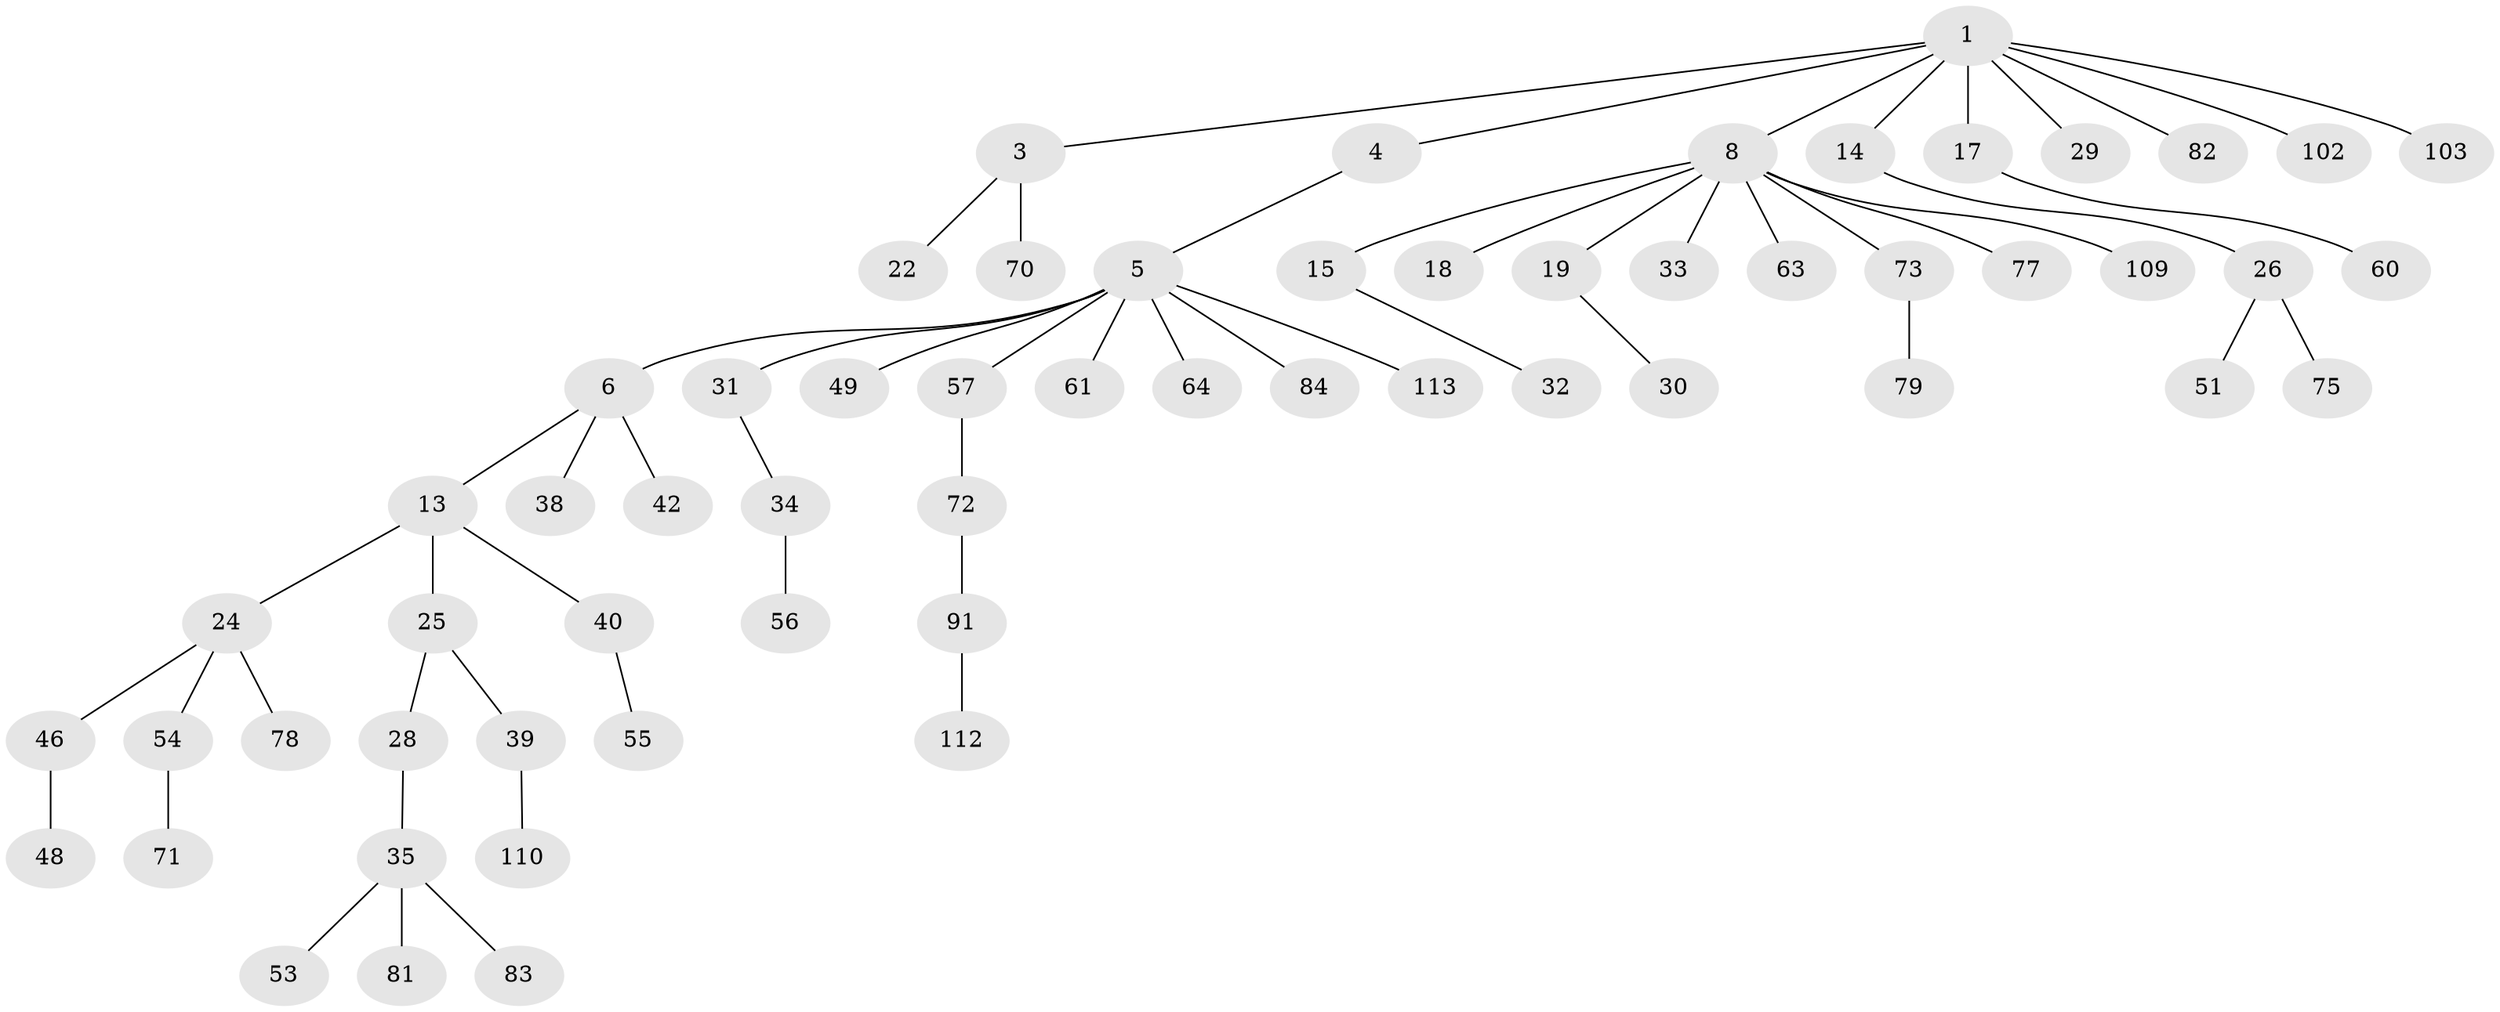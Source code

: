 // original degree distribution, {6: 0.016666666666666666, 5: 0.03333333333333333, 3: 0.125, 2: 0.26666666666666666, 4: 0.08333333333333333, 1: 0.475}
// Generated by graph-tools (version 1.1) at 2025/15/03/09/25 04:15:34]
// undirected, 60 vertices, 59 edges
graph export_dot {
graph [start="1"]
  node [color=gray90,style=filled];
  1 [super="+2"];
  3;
  4;
  5 [super="+7+9"];
  6;
  8 [super="+10+11"];
  13 [super="+37"];
  14 [super="+111"];
  15 [super="+16+58"];
  17;
  18;
  19 [super="+23+21"];
  22 [super="+43+107+98"];
  24;
  25 [super="+52+27"];
  26;
  28 [super="+36+41"];
  29 [super="+117"];
  30;
  31 [super="+76+62"];
  32;
  33;
  34;
  35;
  38 [super="+96+44"];
  39;
  40;
  42;
  46;
  48;
  49;
  51 [super="+87+85"];
  53 [super="+74+66"];
  54;
  55;
  56 [super="+68"];
  57;
  60;
  61;
  63;
  64;
  70 [super="+89"];
  71;
  72;
  73;
  75;
  77;
  78 [super="+116+100"];
  79;
  81;
  82;
  83 [super="+94+115"];
  84 [super="+101"];
  91 [super="+99"];
  102;
  103;
  109;
  110;
  112;
  113;
  1 -- 4;
  1 -- 29;
  1 -- 82;
  1 -- 102;
  1 -- 103;
  1 -- 17;
  1 -- 3;
  1 -- 8;
  1 -- 14;
  3 -- 22;
  3 -- 70;
  4 -- 5;
  5 -- 6;
  5 -- 57;
  5 -- 113;
  5 -- 84;
  5 -- 31;
  5 -- 64;
  5 -- 49;
  5 -- 61;
  6 -- 13;
  6 -- 38;
  6 -- 42;
  8 -- 19;
  8 -- 33;
  8 -- 109;
  8 -- 77;
  8 -- 15;
  8 -- 73;
  8 -- 18;
  8 -- 63;
  13 -- 24;
  13 -- 25;
  13 -- 40;
  14 -- 26;
  15 -- 32;
  17 -- 60;
  19 -- 30;
  24 -- 46;
  24 -- 54;
  24 -- 78;
  25 -- 39;
  25 -- 28;
  26 -- 51;
  26 -- 75;
  28 -- 35;
  31 -- 34;
  34 -- 56;
  35 -- 53;
  35 -- 81;
  35 -- 83;
  39 -- 110;
  40 -- 55;
  46 -- 48;
  54 -- 71;
  57 -- 72;
  72 -- 91;
  73 -- 79;
  91 -- 112;
}
